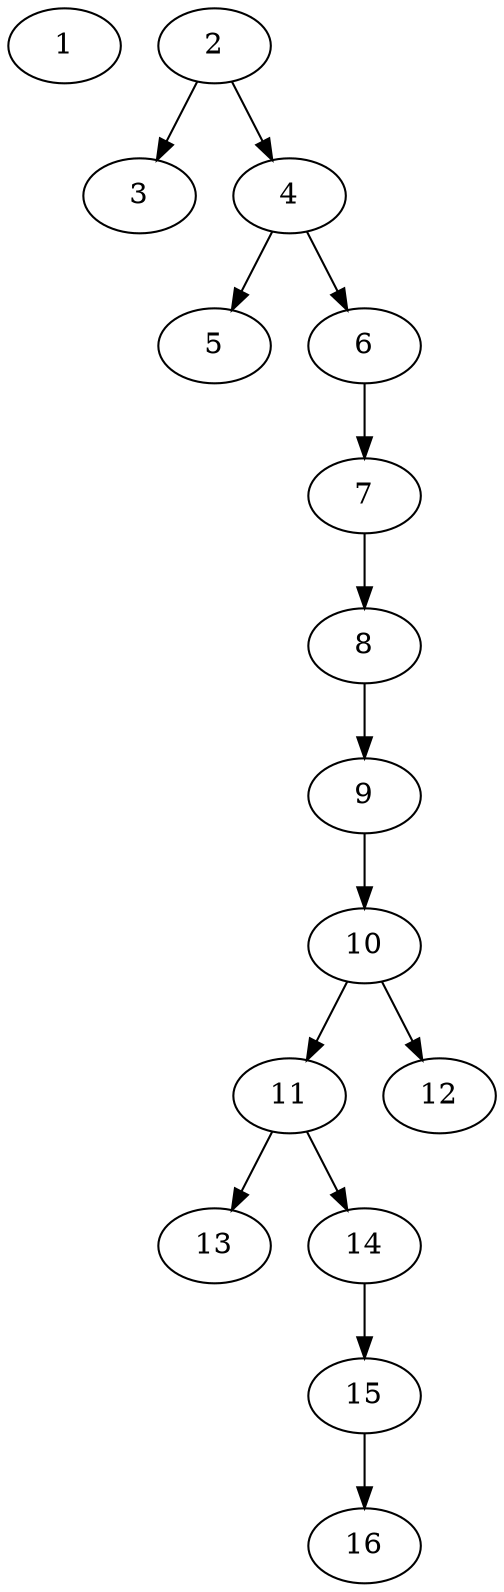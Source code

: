 // DAG (tier=1-easy, mode=compute, n=16, ccr=0.251, fat=0.378, density=0.351, regular=0.753, jump=0.076, mindata=262144, maxdata=2097152)
// DAG automatically generated by daggen at Sun Aug 24 16:33:32 2025
// /home/ermia/Project/Environments/daggen/bin/daggen --dot --ccr 0.251 --fat 0.378 --regular 0.753 --density 0.351 --jump 0.076 --mindata 262144 --maxdata 2097152 -n 16 
digraph G {
  1 [size="1214795086940864512", alpha="0.18", expect_size="607397543470432256"]
  2 [size="259017166833048", alpha="0.16", expect_size="129508583416524"]
  2 -> 3 [size ="29396903657472"]
  2 -> 4 [size ="29396903657472"]
  3 [size="509812948621633", alpha="0.07", expect_size="254906474310816"]
  4 [size="6377569805448249344", alpha="0.06", expect_size="3188784902724124672"]
  4 -> 5 [size ="27512293818368"]
  4 -> 6 [size ="27512293818368"]
  5 [size="3830627592671592448", alpha="0.10", expect_size="1915313796335796224"]
  6 [size="473209919969951744", alpha="0.09", expect_size="236604959984975872"]
  6 -> 7 [size ="4858019053568"]
  7 [size="33696417326535144", alpha="0.08", expect_size="16848208663267572"]
  7 -> 8 [size ="25135297855488"]
  8 [size="75639739570454528", alpha="0.11", expect_size="37819869785227264"]
  8 -> 9 [size ="1430836477952"]
  9 [size="11218377240508746", alpha="0.08", expect_size="5609188620254373"]
  9 -> 10 [size ="10654614290432"]
  10 [size="63020604103318", alpha="0.20", expect_size="31510302051659"]
  10 -> 11 [size ="6233104842752"]
  10 -> 12 [size ="6233104842752"]
  11 [size="7481400919109880", alpha="0.06", expect_size="3740700459554940"]
  11 -> 13 [size ="8778921541632"]
  11 -> 14 [size ="8778921541632"]
  12 [size="47959735581562", alpha="0.15", expect_size="23979867790781"]
  13 [size="626022888471808", alpha="0.19", expect_size="313011444235904"]
  14 [size="1772471437982558", alpha="0.18", expect_size="886235718991279"]
  14 -> 15 [size ="1211314995200"]
  15 [size="849263083728314", alpha="0.02", expect_size="424631541864157"]
  15 -> 16 [size ="34841613565952"]
  16 [size="3573592948472868", alpha="0.14", expect_size="1786796474236434"]
}